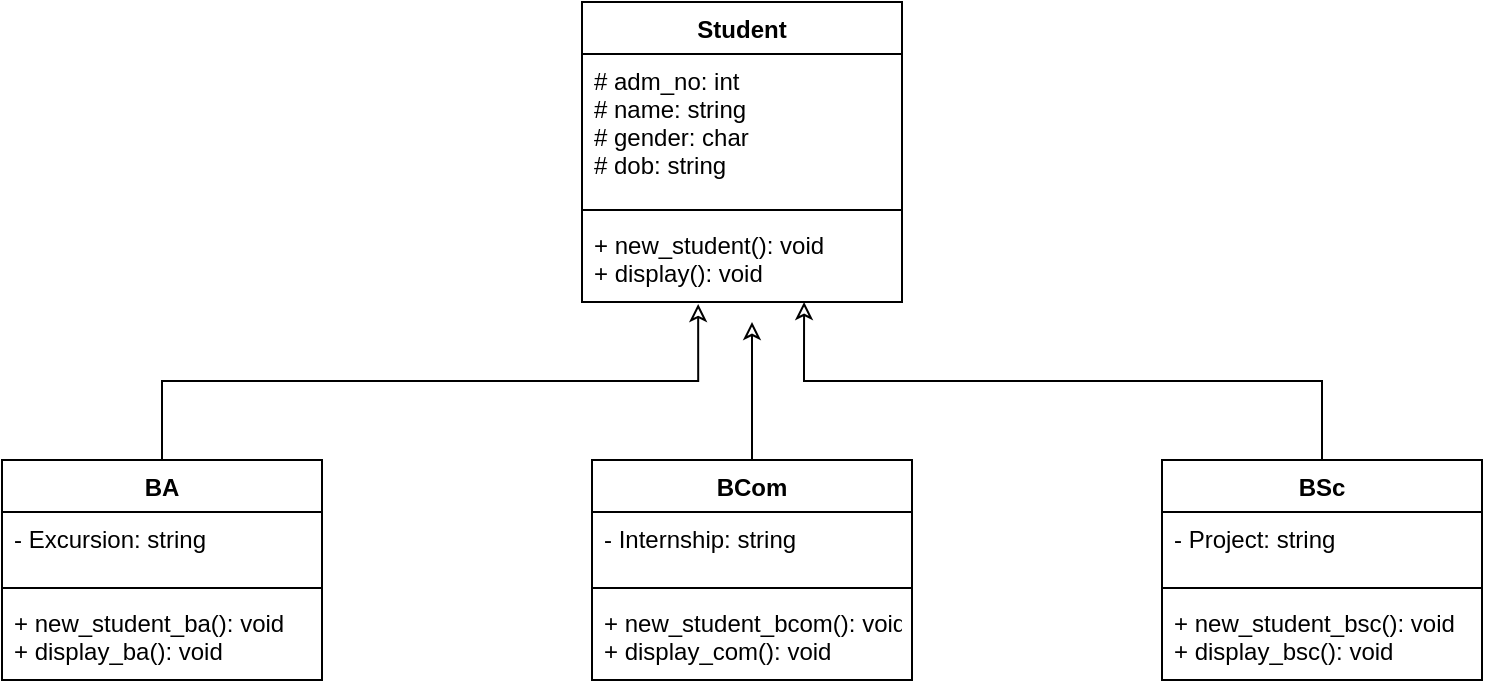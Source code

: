 <mxfile version="14.1.8" type="device"><diagram id="olIj6BYS-wrIAVDTjdFP" name="Page-1"><mxGraphModel dx="637" dy="544" grid="1" gridSize="10" guides="1" tooltips="1" connect="1" arrows="1" fold="1" page="1" pageScale="1" pageWidth="850" pageHeight="1100" math="0" shadow="0"><root><mxCell id="0"/><mxCell id="1" parent="0"/><mxCell id="2StQtljXYRFFA_nJB208-1" value="Student" style="swimlane;fontStyle=1;align=center;verticalAlign=top;childLayout=stackLayout;horizontal=1;startSize=26;horizontalStack=0;resizeParent=1;resizeParentMax=0;resizeLast=0;collapsible=1;marginBottom=0;" parent="1" vertex="1"><mxGeometry x="340" y="20" width="160" height="150" as="geometry"/></mxCell><mxCell id="2StQtljXYRFFA_nJB208-2" value="# adm_no: int&#10;# name: string&#10;# gender: char&#10;# dob: string" style="text;strokeColor=none;fillColor=none;align=left;verticalAlign=top;spacingLeft=4;spacingRight=4;overflow=hidden;rotatable=0;points=[[0,0.5],[1,0.5]];portConstraint=eastwest;" parent="2StQtljXYRFFA_nJB208-1" vertex="1"><mxGeometry y="26" width="160" height="74" as="geometry"/></mxCell><mxCell id="2StQtljXYRFFA_nJB208-3" value="" style="line;strokeWidth=1;fillColor=none;align=left;verticalAlign=middle;spacingTop=-1;spacingLeft=3;spacingRight=3;rotatable=0;labelPosition=right;points=[];portConstraint=eastwest;" parent="2StQtljXYRFFA_nJB208-1" vertex="1"><mxGeometry y="100" width="160" height="8" as="geometry"/></mxCell><mxCell id="2StQtljXYRFFA_nJB208-4" value="+ new_student(): void&#10;+ display(): void" style="text;strokeColor=none;fillColor=none;align=left;verticalAlign=top;spacingLeft=4;spacingRight=4;overflow=hidden;rotatable=0;points=[[0,0.5],[1,0.5]];portConstraint=eastwest;" parent="2StQtljXYRFFA_nJB208-1" vertex="1"><mxGeometry y="108" width="160" height="42" as="geometry"/></mxCell><mxCell id="2StQtljXYRFFA_nJB208-21" style="edgeStyle=orthogonalEdgeStyle;rounded=0;orthogonalLoop=1;jettySize=auto;html=1;exitX=0.5;exitY=0;exitDx=0;exitDy=0;endArrow=classic;endFill=0;entryX=0.363;entryY=1.024;entryDx=0;entryDy=0;entryPerimeter=0;" parent="1" source="2StQtljXYRFFA_nJB208-5" target="2StQtljXYRFFA_nJB208-4" edge="1"><mxGeometry relative="1" as="geometry"><mxPoint x="400" y="180" as="targetPoint"/></mxGeometry></mxCell><mxCell id="2StQtljXYRFFA_nJB208-5" value="BA" style="swimlane;fontStyle=1;align=center;verticalAlign=top;childLayout=stackLayout;horizontal=1;startSize=26;horizontalStack=0;resizeParent=1;resizeParentMax=0;resizeLast=0;collapsible=1;marginBottom=0;" parent="1" vertex="1"><mxGeometry x="50" y="249" width="160" height="110" as="geometry"/></mxCell><mxCell id="2StQtljXYRFFA_nJB208-6" value="- Excursion: string" style="text;strokeColor=none;fillColor=none;align=left;verticalAlign=top;spacingLeft=4;spacingRight=4;overflow=hidden;rotatable=0;points=[[0,0.5],[1,0.5]];portConstraint=eastwest;" parent="2StQtljXYRFFA_nJB208-5" vertex="1"><mxGeometry y="26" width="160" height="34" as="geometry"/></mxCell><mxCell id="2StQtljXYRFFA_nJB208-7" value="" style="line;strokeWidth=1;fillColor=none;align=left;verticalAlign=middle;spacingTop=-1;spacingLeft=3;spacingRight=3;rotatable=0;labelPosition=right;points=[];portConstraint=eastwest;" parent="2StQtljXYRFFA_nJB208-5" vertex="1"><mxGeometry y="60" width="160" height="8" as="geometry"/></mxCell><mxCell id="2StQtljXYRFFA_nJB208-8" value="+ new_student_ba(): void&#10;+ display_ba(): void" style="text;strokeColor=none;fillColor=none;align=left;verticalAlign=top;spacingLeft=4;spacingRight=4;overflow=hidden;rotatable=0;points=[[0,0.5],[1,0.5]];portConstraint=eastwest;" parent="2StQtljXYRFFA_nJB208-5" vertex="1"><mxGeometry y="68" width="160" height="42" as="geometry"/></mxCell><mxCell id="2StQtljXYRFFA_nJB208-20" style="edgeStyle=orthogonalEdgeStyle;rounded=0;orthogonalLoop=1;jettySize=auto;html=1;exitX=0.5;exitY=0;exitDx=0;exitDy=0;endArrow=classic;endFill=0;" parent="1" source="2StQtljXYRFFA_nJB208-9" edge="1"><mxGeometry relative="1" as="geometry"><mxPoint x="425" y="180" as="targetPoint"/></mxGeometry></mxCell><mxCell id="2StQtljXYRFFA_nJB208-9" value="BCom" style="swimlane;fontStyle=1;align=center;verticalAlign=top;childLayout=stackLayout;horizontal=1;startSize=26;horizontalStack=0;resizeParent=1;resizeParentMax=0;resizeLast=0;collapsible=1;marginBottom=0;" parent="1" vertex="1"><mxGeometry x="345" y="249" width="160" height="110" as="geometry"/></mxCell><mxCell id="2StQtljXYRFFA_nJB208-10" value="- Internship: string" style="text;strokeColor=none;fillColor=none;align=left;verticalAlign=top;spacingLeft=4;spacingRight=4;overflow=hidden;rotatable=0;points=[[0,0.5],[1,0.5]];portConstraint=eastwest;" parent="2StQtljXYRFFA_nJB208-9" vertex="1"><mxGeometry y="26" width="160" height="34" as="geometry"/></mxCell><mxCell id="2StQtljXYRFFA_nJB208-11" value="" style="line;strokeWidth=1;fillColor=none;align=left;verticalAlign=middle;spacingTop=-1;spacingLeft=3;spacingRight=3;rotatable=0;labelPosition=right;points=[];portConstraint=eastwest;" parent="2StQtljXYRFFA_nJB208-9" vertex="1"><mxGeometry y="60" width="160" height="8" as="geometry"/></mxCell><mxCell id="2StQtljXYRFFA_nJB208-12" value="+ new_student_bcom(): void&#10;+ display_com(): void" style="text;strokeColor=none;fillColor=none;align=left;verticalAlign=top;spacingLeft=4;spacingRight=4;overflow=hidden;rotatable=0;points=[[0,0.5],[1,0.5]];portConstraint=eastwest;" parent="2StQtljXYRFFA_nJB208-9" vertex="1"><mxGeometry y="68" width="160" height="42" as="geometry"/></mxCell><mxCell id="2StQtljXYRFFA_nJB208-22" style="edgeStyle=orthogonalEdgeStyle;rounded=0;orthogonalLoop=1;jettySize=auto;html=1;exitX=0.5;exitY=0;exitDx=0;exitDy=0;entryX=0.694;entryY=1;entryDx=0;entryDy=0;entryPerimeter=0;endArrow=classic;endFill=0;" parent="1" source="2StQtljXYRFFA_nJB208-13" target="2StQtljXYRFFA_nJB208-4" edge="1"><mxGeometry relative="1" as="geometry"/></mxCell><mxCell id="2StQtljXYRFFA_nJB208-13" value="BSc" style="swimlane;fontStyle=1;align=center;verticalAlign=top;childLayout=stackLayout;horizontal=1;startSize=26;horizontalStack=0;resizeParent=1;resizeParentMax=0;resizeLast=0;collapsible=1;marginBottom=0;" parent="1" vertex="1"><mxGeometry x="630" y="249" width="160" height="110" as="geometry"/></mxCell><mxCell id="2StQtljXYRFFA_nJB208-14" value="- Project: string" style="text;strokeColor=none;fillColor=none;align=left;verticalAlign=top;spacingLeft=4;spacingRight=4;overflow=hidden;rotatable=0;points=[[0,0.5],[1,0.5]];portConstraint=eastwest;" parent="2StQtljXYRFFA_nJB208-13" vertex="1"><mxGeometry y="26" width="160" height="34" as="geometry"/></mxCell><mxCell id="2StQtljXYRFFA_nJB208-15" value="" style="line;strokeWidth=1;fillColor=none;align=left;verticalAlign=middle;spacingTop=-1;spacingLeft=3;spacingRight=3;rotatable=0;labelPosition=right;points=[];portConstraint=eastwest;" parent="2StQtljXYRFFA_nJB208-13" vertex="1"><mxGeometry y="60" width="160" height="8" as="geometry"/></mxCell><mxCell id="2StQtljXYRFFA_nJB208-16" value="+ new_student_bsc(): void&#10;+ display_bsc(): void" style="text;strokeColor=none;fillColor=none;align=left;verticalAlign=top;spacingLeft=4;spacingRight=4;overflow=hidden;rotatable=0;points=[[0,0.5],[1,0.5]];portConstraint=eastwest;" parent="2StQtljXYRFFA_nJB208-13" vertex="1"><mxGeometry y="68" width="160" height="42" as="geometry"/></mxCell></root></mxGraphModel></diagram></mxfile>